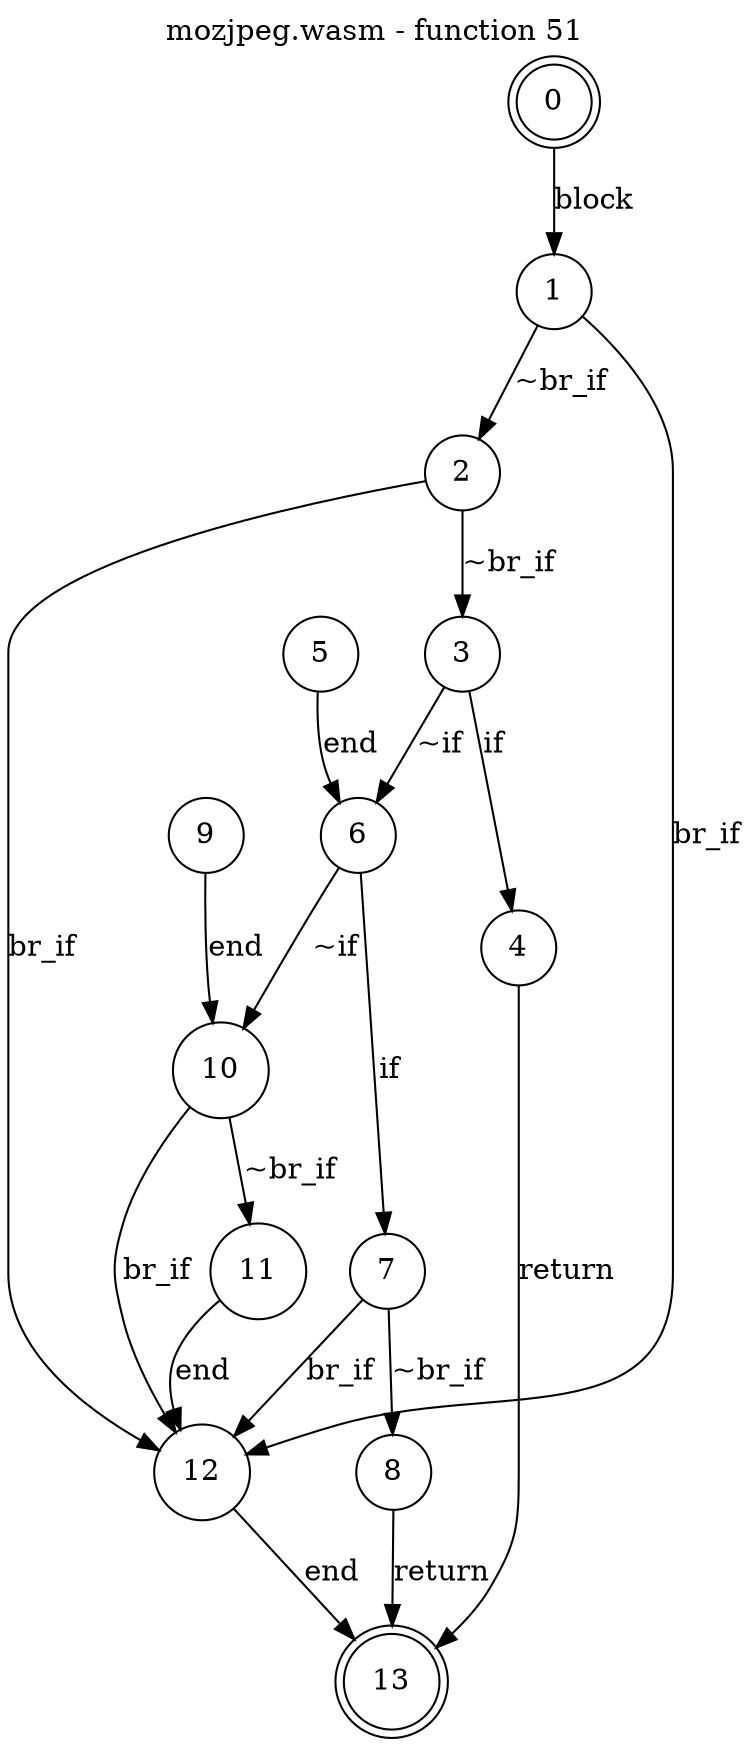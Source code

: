digraph finite_state_machine {
    label = "mozjpeg.wasm - function 51"
    labelloc =  t
    labelfontsize = 16
    labelfontcolor = black
    labelfontname = "Helvetica"
    node [shape = doublecircle]; 0 13;
    node [shape = circle];
    0 -> 1[label = "block"];
    1 -> 2[label = "~br_if"];
    1 -> 12[label = "br_if"];
    2 -> 3[label = "~br_if"];
    2 -> 12[label = "br_if"];
    3 -> 4[label = "if"];
    3 -> 6[label = "~if"];
    4 -> 13[label = "return"];
    5 -> 6[label = "end"];
    6 -> 7[label = "if"];
    6 -> 10[label = "~if"];
    7 -> 8[label = "~br_if"];
    7 -> 12[label = "br_if"];
    8 -> 13[label = "return"];
    9 -> 10[label = "end"];
    10 -> 11[label = "~br_if"];
    10 -> 12[label = "br_if"];
    11 -> 12[label = "end"];
    12 -> 13[label = "end"];
}
